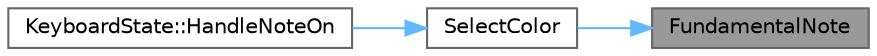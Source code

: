 digraph "FundamentalNote"
{
 // LATEX_PDF_SIZE
  bgcolor="transparent";
  edge [fontname=Helvetica,fontsize=10,labelfontname=Helvetica,labelfontsize=10];
  node [fontname=Helvetica,fontsize=10,shape=box,height=0.2,width=0.4];
  rankdir="RL";
  Node1 [id="Node000001",label="FundamentalNote",height=0.2,width=0.4,color="gray40", fillcolor="grey60", style="filled", fontcolor="black",tooltip=" "];
  Node1 -> Node2 [id="edge1_Node000001_Node000002",dir="back",color="steelblue1",style="solid",tooltip=" "];
  Node2 [id="Node000002",label="SelectColor",height=0.2,width=0.4,color="grey40", fillcolor="white", style="filled",URL="$d4/df0/color__mapper_8cpp_a9378fdefea161b74d71b2780f8f5bd04.html#a9378fdefea161b74d71b2780f8f5bd04",tooltip=" "];
  Node2 -> Node3 [id="edge2_Node000002_Node000003",dir="back",color="steelblue1",style="solid",tooltip=" "];
  Node3 [id="Node000003",label="KeyboardState::HandleNoteOn",height=0.2,width=0.4,color="grey40", fillcolor="white", style="filled",URL="$db/d37/class_keyboard_state_a6327c48f59e01741fbb2db535ad49c35.html#a6327c48f59e01741fbb2db535ad49c35",tooltip=" "];
}
